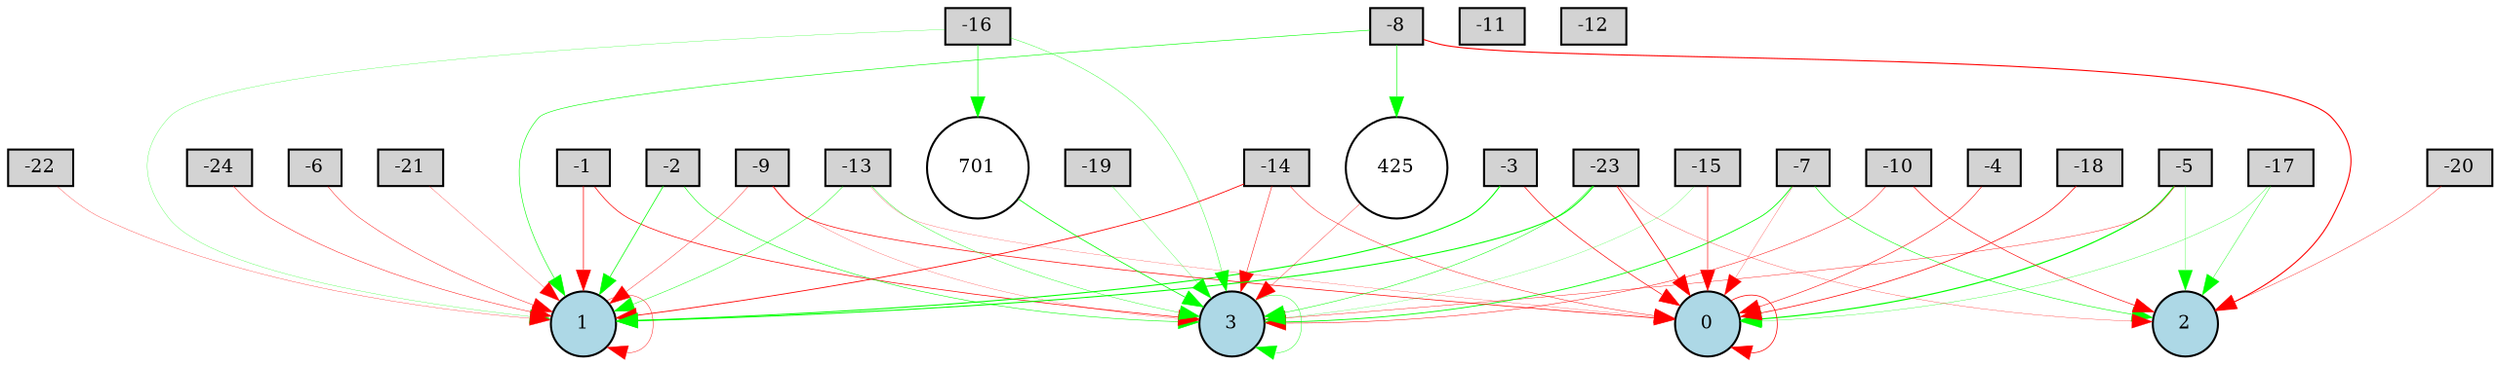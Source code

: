 digraph {
	node [fontsize=9 height=0.2 shape=circle width=0.2]
	-1 [fillcolor=lightgray shape=box style=filled]
	-2 [fillcolor=lightgray shape=box style=filled]
	-3 [fillcolor=lightgray shape=box style=filled]
	-4 [fillcolor=lightgray shape=box style=filled]
	-5 [fillcolor=lightgray shape=box style=filled]
	-6 [fillcolor=lightgray shape=box style=filled]
	-7 [fillcolor=lightgray shape=box style=filled]
	-8 [fillcolor=lightgray shape=box style=filled]
	-9 [fillcolor=lightgray shape=box style=filled]
	-10 [fillcolor=lightgray shape=box style=filled]
	-11 [fillcolor=lightgray shape=box style=filled]
	-12 [fillcolor=lightgray shape=box style=filled]
	-13 [fillcolor=lightgray shape=box style=filled]
	-14 [fillcolor=lightgray shape=box style=filled]
	-15 [fillcolor=lightgray shape=box style=filled]
	-16 [fillcolor=lightgray shape=box style=filled]
	-17 [fillcolor=lightgray shape=box style=filled]
	-18 [fillcolor=lightgray shape=box style=filled]
	-19 [fillcolor=lightgray shape=box style=filled]
	-20 [fillcolor=lightgray shape=box style=filled]
	-21 [fillcolor=lightgray shape=box style=filled]
	-22 [fillcolor=lightgray shape=box style=filled]
	-23 [fillcolor=lightgray shape=box style=filled]
	-24 [fillcolor=lightgray shape=box style=filled]
	0 [fillcolor=lightblue style=filled]
	1 [fillcolor=lightblue style=filled]
	2 [fillcolor=lightblue style=filled]
	3 [fillcolor=lightblue style=filled]
	425 [fillcolor=white style=filled]
	701 [fillcolor=white style=filled]
	-20 -> 2 [color=red penwidth=0.18414613508401773 style=solid]
	-23 -> 0 [color=red penwidth=0.38077165502719124 style=solid]
	-10 -> 2 [color=red penwidth=0.308576493601523 style=solid]
	-19 -> 3 [color=green penwidth=0.1361218747984314 style=solid]
	-24 -> 1 [color=red penwidth=0.22535117819427491 style=solid]
	-16 -> 3 [color=green penwidth=0.17567116201855187 style=solid]
	701 -> 3 [color=green penwidth=0.3802872539972919 style=solid]
	-17 -> 0 [color=green penwidth=0.1548950776795129 style=solid]
	-7 -> 0 [color=red penwidth=0.12350745116655451 style=solid]
	-21 -> 1 [color=red penwidth=0.13424588735204118 style=solid]
	-13 -> 3 [color=green penwidth=0.1929991194264158 style=solid]
	-8 -> 1 [color=green penwidth=0.2849808067691814 style=solid]
	-10 -> 3 [color=red penwidth=0.23365058203505432 style=solid]
	-1 -> 3 [color=red penwidth=0.344052429810778 style=solid]
	-1 -> 1 [color=red penwidth=0.34229013865243796 style=solid]
	3 -> 3 [color=green penwidth=0.2044317381385668 style=solid]
	-23 -> 3 [color=green penwidth=0.249222039405281 style=solid]
	-16 -> 701 [color=green penwidth=0.30000000000000004 style=solid]
	-8 -> 2 [color=red penwidth=0.524133636278808 style=solid]
	-22 -> 1 [color=red penwidth=0.14359942474670398 style=solid]
	-9 -> 1 [color=red penwidth=0.1867833197953364 style=solid]
	-7 -> 3 [color=green penwidth=0.41401432752221357 style=solid]
	1 -> 1 [color=red penwidth=0.2079553570308173 style=solid]
	-5 -> 0 [color=green penwidth=0.5704837777325217 style=solid]
	-8 -> 425 [color=green penwidth=0.30000000000000004 style=solid]
	0 -> 0 [color=red penwidth=0.35966064304773604 style=solid]
	-14 -> 3 [color=red penwidth=0.24686707010110442 style=solid]
	-17 -> 2 [color=green penwidth=0.1956559415763792 style=solid]
	-23 -> 2 [color=red penwidth=0.1414653398549252 style=solid]
	-15 -> 0 [color=red penwidth=0.29107713679702374 style=solid]
	-2 -> 1 [color=green penwidth=0.3520218160479741 style=solid]
	-16 -> 1 [color=green penwidth=0.1290926335066827 style=solid]
	-3 -> 1 [color=green penwidth=0.5117223639555097 style=solid]
	-9 -> 0 [color=red penwidth=0.33603707898222546 style=solid]
	-4 -> 0 [color=red penwidth=0.27512739410101344 style=solid]
	-7 -> 2 [color=green penwidth=0.2795491017427923 style=solid]
	-13 -> 1 [color=green penwidth=0.22263659727122834 style=solid]
	-5 -> 3 [color=red penwidth=0.19884917423542553 style=solid]
	-14 -> 0 [color=red penwidth=0.2204479962908286 style=solid]
	-6 -> 1 [color=red penwidth=0.21625392961234224 style=solid]
	-23 -> 1 [color=green penwidth=0.5048073615335305 style=solid]
	-2 -> 3 [color=green penwidth=0.26877740355110497 style=solid]
	425 -> 3 [color=red penwidth=0.17550052954508427 style=solid]
	-3 -> 0 [color=red penwidth=0.32348878502471734 style=solid]
	-9 -> 3 [color=red penwidth=0.11918967088542665 style=solid]
	-15 -> 3 [color=green penwidth=0.11587781784802116 style=solid]
	-18 -> 0 [color=red penwidth=0.3490283736366212 style=solid]
	-13 -> 0 [color=red penwidth=0.11162809598486481 style=solid]
	-5 -> 2 [color=green penwidth=0.14095474769875302 style=solid]
	-14 -> 1 [color=red penwidth=0.4124342330817723 style=solid]
}
